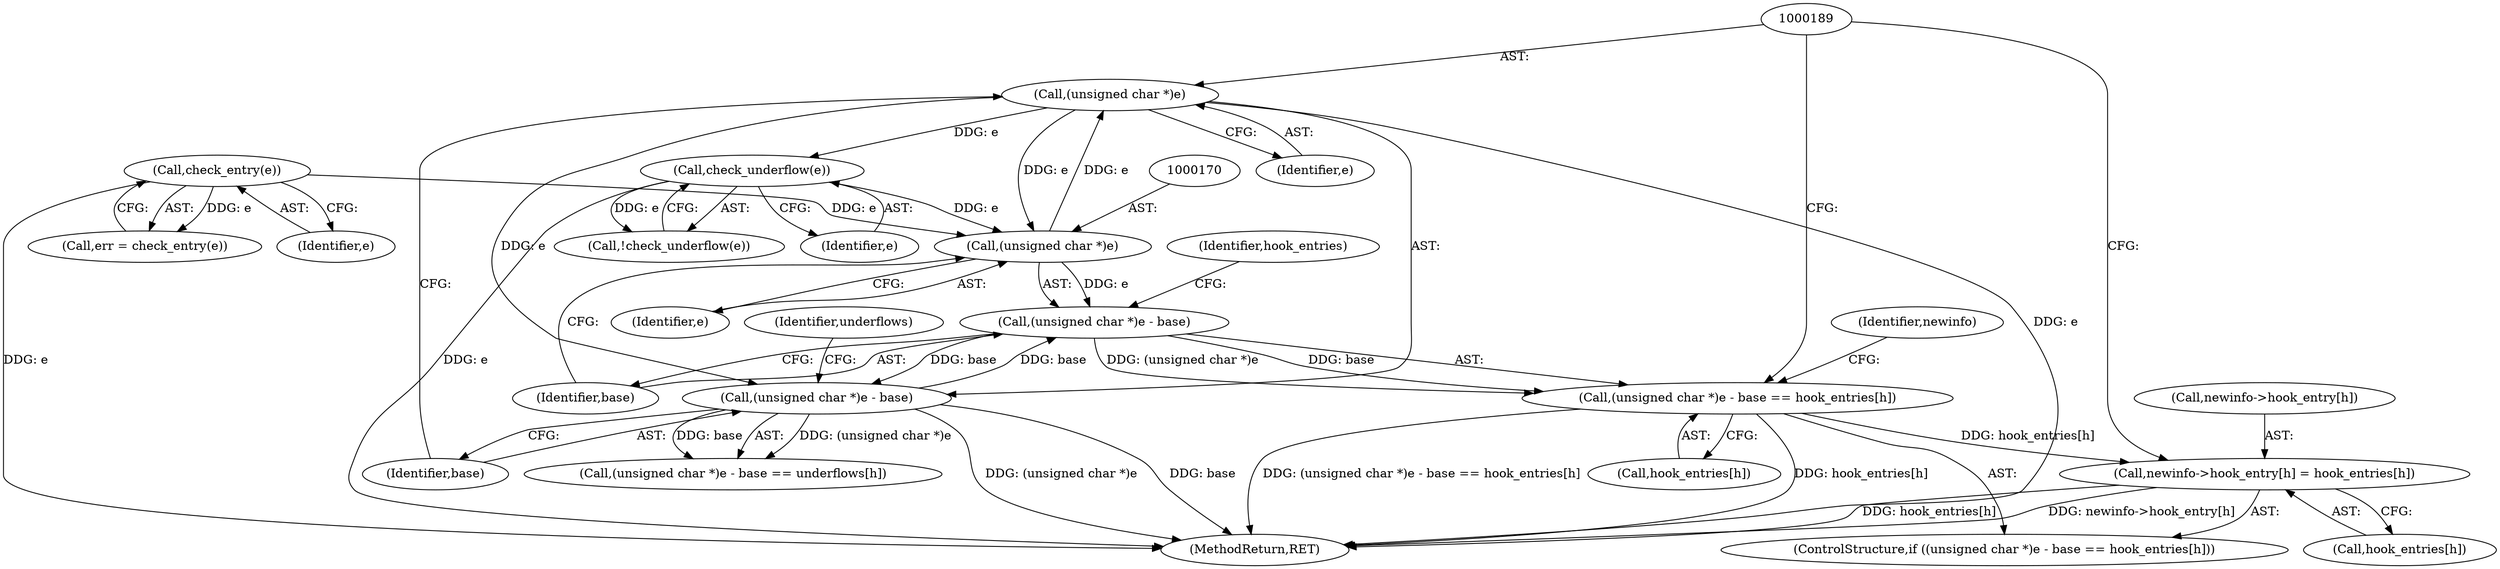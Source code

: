 digraph "0_linux_54d83fc74aa9ec72794373cb47432c5f7fb1a309_8@array" {
"1000167" [label="(Call,(unsigned char *)e - base == hook_entries[h])"];
"1000168" [label="(Call,(unsigned char *)e - base)"];
"1000169" [label="(Call,(unsigned char *)e)"];
"1000188" [label="(Call,(unsigned char *)e)"];
"1000198" [label="(Call,check_underflow(e))"];
"1000142" [label="(Call,check_entry(e))"];
"1000187" [label="(Call,(unsigned char *)e - base)"];
"1000176" [label="(Call,newinfo->hook_entry[h] = hook_entries[h])"];
"1000197" [label="(Call,!check_underflow(e))"];
"1000191" [label="(Identifier,base)"];
"1000193" [label="(Identifier,underflows)"];
"1000182" [label="(Call,hook_entries[h])"];
"1000173" [label="(Call,hook_entries[h])"];
"1000223" [label="(MethodReturn,RET)"];
"1000198" [label="(Call,check_underflow(e))"];
"1000176" [label="(Call,newinfo->hook_entry[h] = hook_entries[h])"];
"1000177" [label="(Call,newinfo->hook_entry[h])"];
"1000179" [label="(Identifier,newinfo)"];
"1000190" [label="(Identifier,e)"];
"1000167" [label="(Call,(unsigned char *)e - base == hook_entries[h])"];
"1000188" [label="(Call,(unsigned char *)e)"];
"1000187" [label="(Call,(unsigned char *)e - base)"];
"1000199" [label="(Identifier,e)"];
"1000142" [label="(Call,check_entry(e))"];
"1000169" [label="(Call,(unsigned char *)e)"];
"1000140" [label="(Call,err = check_entry(e))"];
"1000143" [label="(Identifier,e)"];
"1000171" [label="(Identifier,e)"];
"1000186" [label="(Call,(unsigned char *)e - base == underflows[h])"];
"1000168" [label="(Call,(unsigned char *)e - base)"];
"1000166" [label="(ControlStructure,if ((unsigned char *)e - base == hook_entries[h]))"];
"1000172" [label="(Identifier,base)"];
"1000174" [label="(Identifier,hook_entries)"];
"1000167" -> "1000166"  [label="AST: "];
"1000167" -> "1000173"  [label="CFG: "];
"1000168" -> "1000167"  [label="AST: "];
"1000173" -> "1000167"  [label="AST: "];
"1000179" -> "1000167"  [label="CFG: "];
"1000189" -> "1000167"  [label="CFG: "];
"1000167" -> "1000223"  [label="DDG: hook_entries[h]"];
"1000167" -> "1000223"  [label="DDG: (unsigned char *)e - base == hook_entries[h]"];
"1000168" -> "1000167"  [label="DDG: (unsigned char *)e"];
"1000168" -> "1000167"  [label="DDG: base"];
"1000167" -> "1000176"  [label="DDG: hook_entries[h]"];
"1000168" -> "1000172"  [label="CFG: "];
"1000169" -> "1000168"  [label="AST: "];
"1000172" -> "1000168"  [label="AST: "];
"1000174" -> "1000168"  [label="CFG: "];
"1000169" -> "1000168"  [label="DDG: e"];
"1000187" -> "1000168"  [label="DDG: base"];
"1000168" -> "1000187"  [label="DDG: base"];
"1000169" -> "1000171"  [label="CFG: "];
"1000170" -> "1000169"  [label="AST: "];
"1000171" -> "1000169"  [label="AST: "];
"1000172" -> "1000169"  [label="CFG: "];
"1000188" -> "1000169"  [label="DDG: e"];
"1000198" -> "1000169"  [label="DDG: e"];
"1000142" -> "1000169"  [label="DDG: e"];
"1000169" -> "1000188"  [label="DDG: e"];
"1000188" -> "1000187"  [label="AST: "];
"1000188" -> "1000190"  [label="CFG: "];
"1000189" -> "1000188"  [label="AST: "];
"1000190" -> "1000188"  [label="AST: "];
"1000191" -> "1000188"  [label="CFG: "];
"1000188" -> "1000223"  [label="DDG: e"];
"1000188" -> "1000187"  [label="DDG: e"];
"1000188" -> "1000198"  [label="DDG: e"];
"1000198" -> "1000197"  [label="AST: "];
"1000198" -> "1000199"  [label="CFG: "];
"1000199" -> "1000198"  [label="AST: "];
"1000197" -> "1000198"  [label="CFG: "];
"1000198" -> "1000223"  [label="DDG: e"];
"1000198" -> "1000197"  [label="DDG: e"];
"1000142" -> "1000140"  [label="AST: "];
"1000142" -> "1000143"  [label="CFG: "];
"1000143" -> "1000142"  [label="AST: "];
"1000140" -> "1000142"  [label="CFG: "];
"1000142" -> "1000223"  [label="DDG: e"];
"1000142" -> "1000140"  [label="DDG: e"];
"1000187" -> "1000186"  [label="AST: "];
"1000187" -> "1000191"  [label="CFG: "];
"1000191" -> "1000187"  [label="AST: "];
"1000193" -> "1000187"  [label="CFG: "];
"1000187" -> "1000223"  [label="DDG: (unsigned char *)e"];
"1000187" -> "1000223"  [label="DDG: base"];
"1000187" -> "1000186"  [label="DDG: (unsigned char *)e"];
"1000187" -> "1000186"  [label="DDG: base"];
"1000176" -> "1000166"  [label="AST: "];
"1000176" -> "1000182"  [label="CFG: "];
"1000177" -> "1000176"  [label="AST: "];
"1000182" -> "1000176"  [label="AST: "];
"1000189" -> "1000176"  [label="CFG: "];
"1000176" -> "1000223"  [label="DDG: newinfo->hook_entry[h]"];
"1000176" -> "1000223"  [label="DDG: hook_entries[h]"];
}
